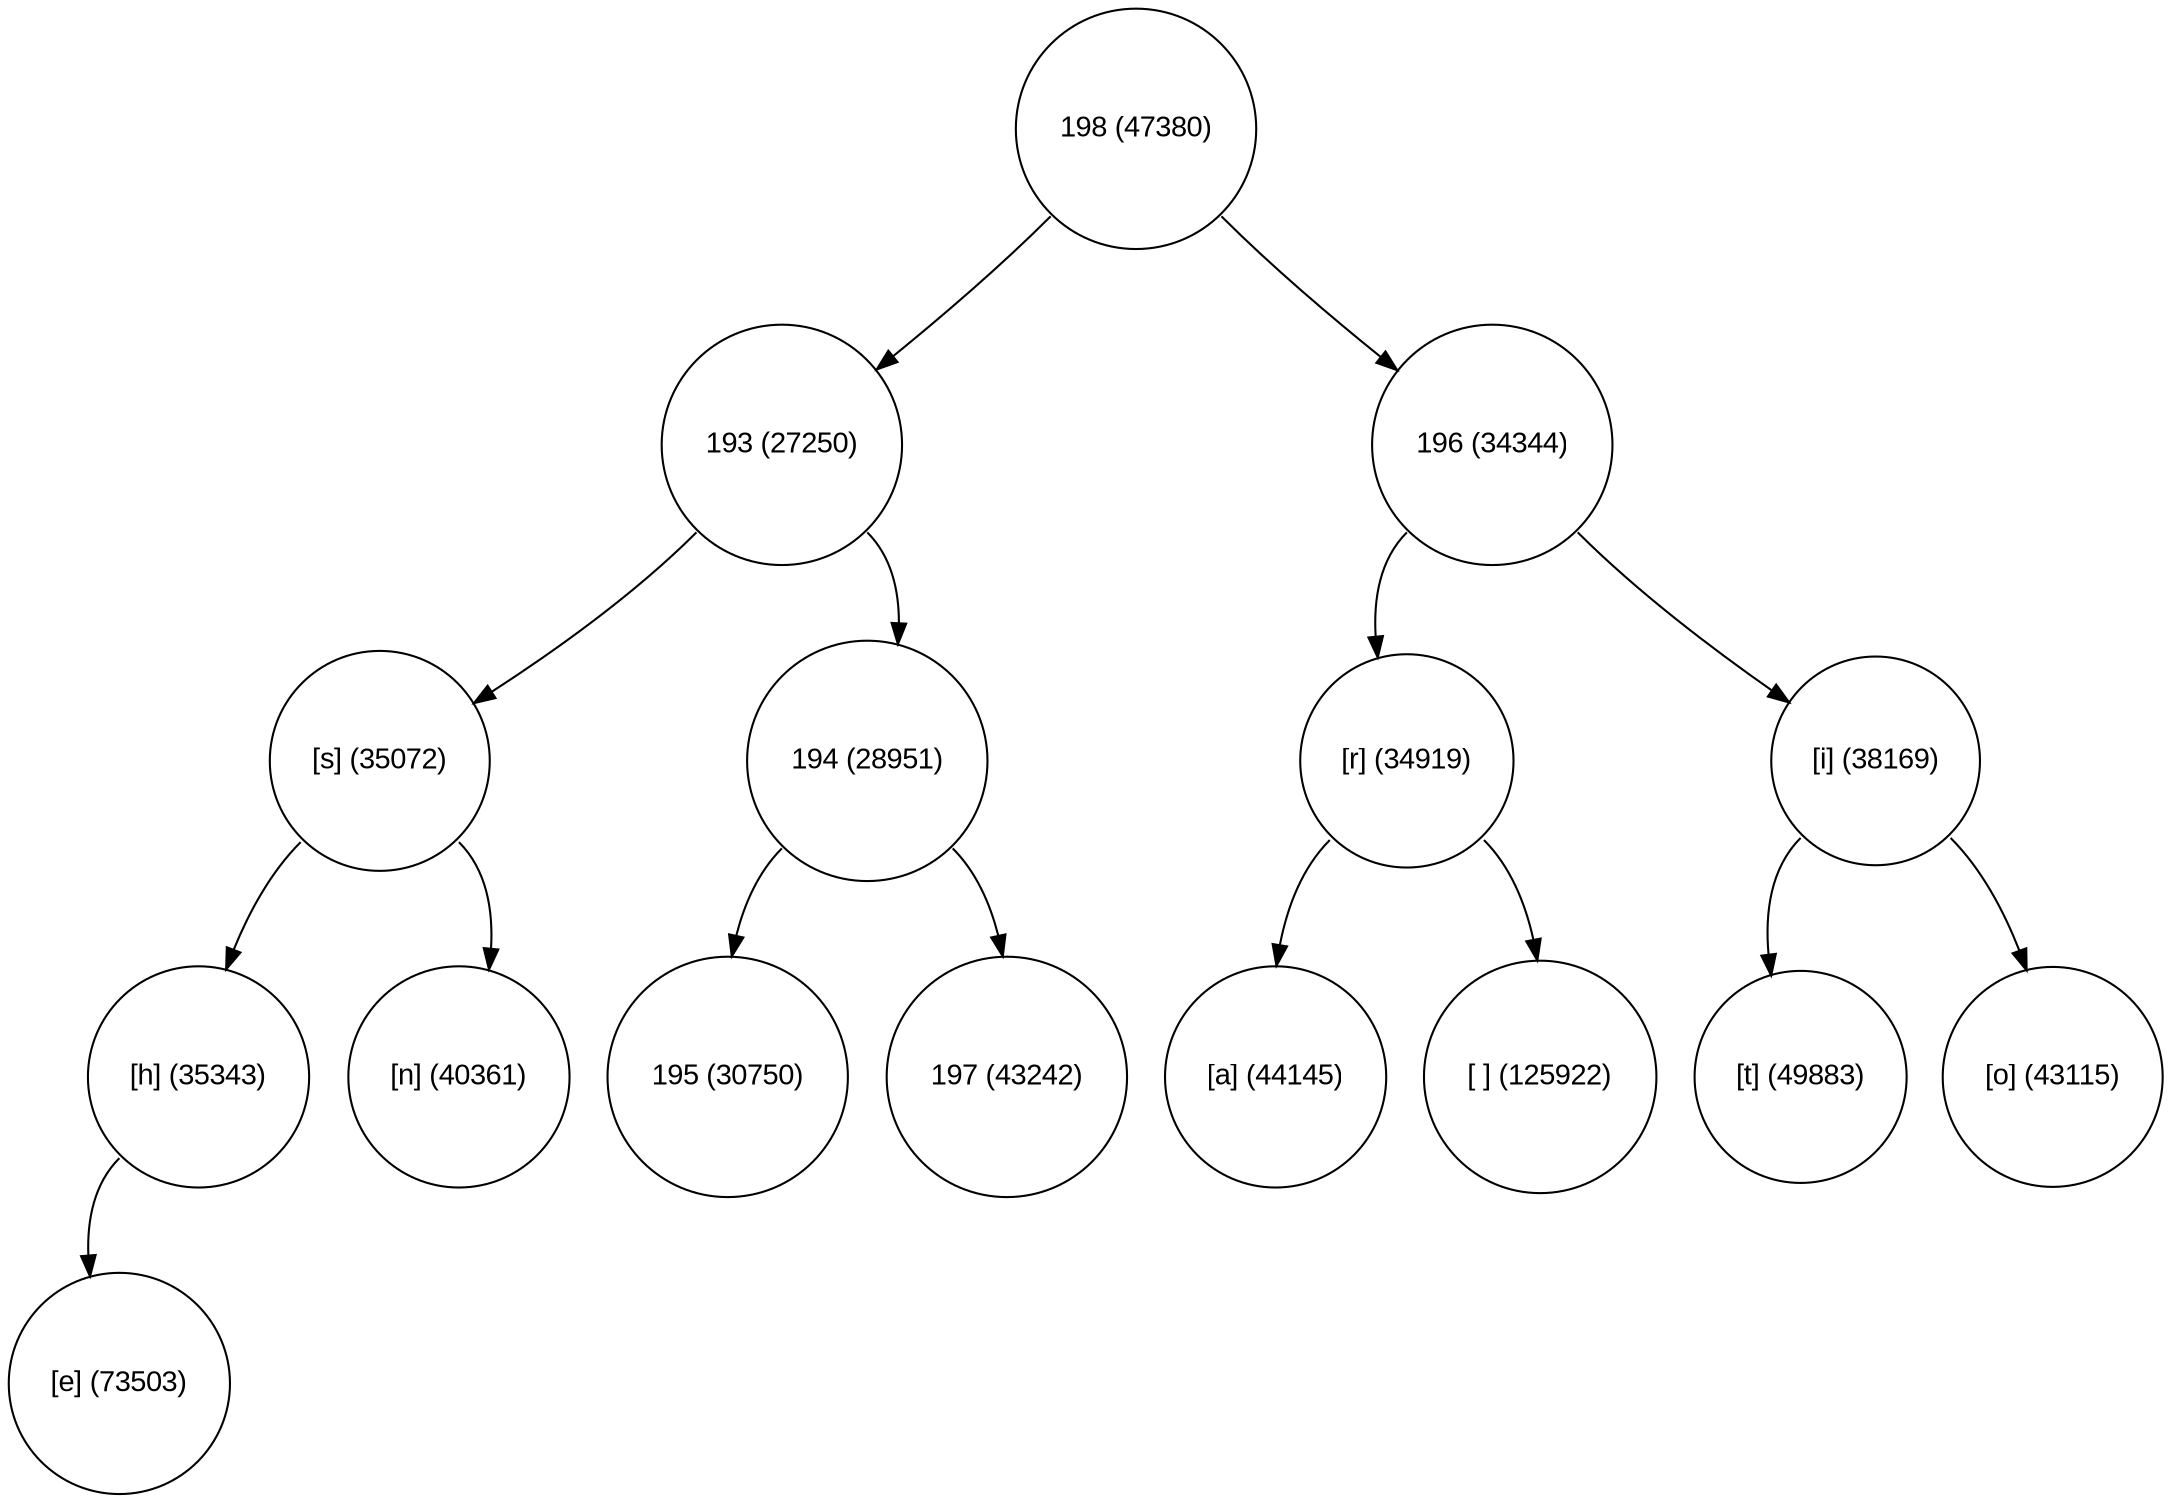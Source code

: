 digraph move_down {
	node [fontname="Arial", shape="circle", width=0.5]; 

	0 [label = "198 (47380)"];
	0:sw -> 1;
	1 [label = "193 (27250)"];
	1:sw -> 3;
	3 [label = "[s] (35072)"];
	3:sw -> 7;
	7 [label = "[h] (35343)"];
	7:sw -> 15;
	15 [label = "[e] (73503)"];
	3:se -> 8;
	8 [label = "[n] (40361)"];
	1:se -> 4;
	4 [label = "194 (28951)"];
	4:sw -> 9;
	9 [label = "195 (30750)"];
	4:se -> 10;
	10 [label = "197 (43242)"];
	0:se -> 2;
	2 [label = "196 (34344)"];
	2:sw -> 5;
	5 [label = "[r] (34919)"];
	5:sw -> 11;
	11 [label = "[a] (44145)"];
	5:se -> 12;
	12 [label = "[ ] (125922)"];
	2:se -> 6;
	6 [label = "[i] (38169)"];
	6:sw -> 13;
	13 [label = "[t] (49883)"];
	6:se -> 14;
	14 [label = "[o] (43115)"];
}
